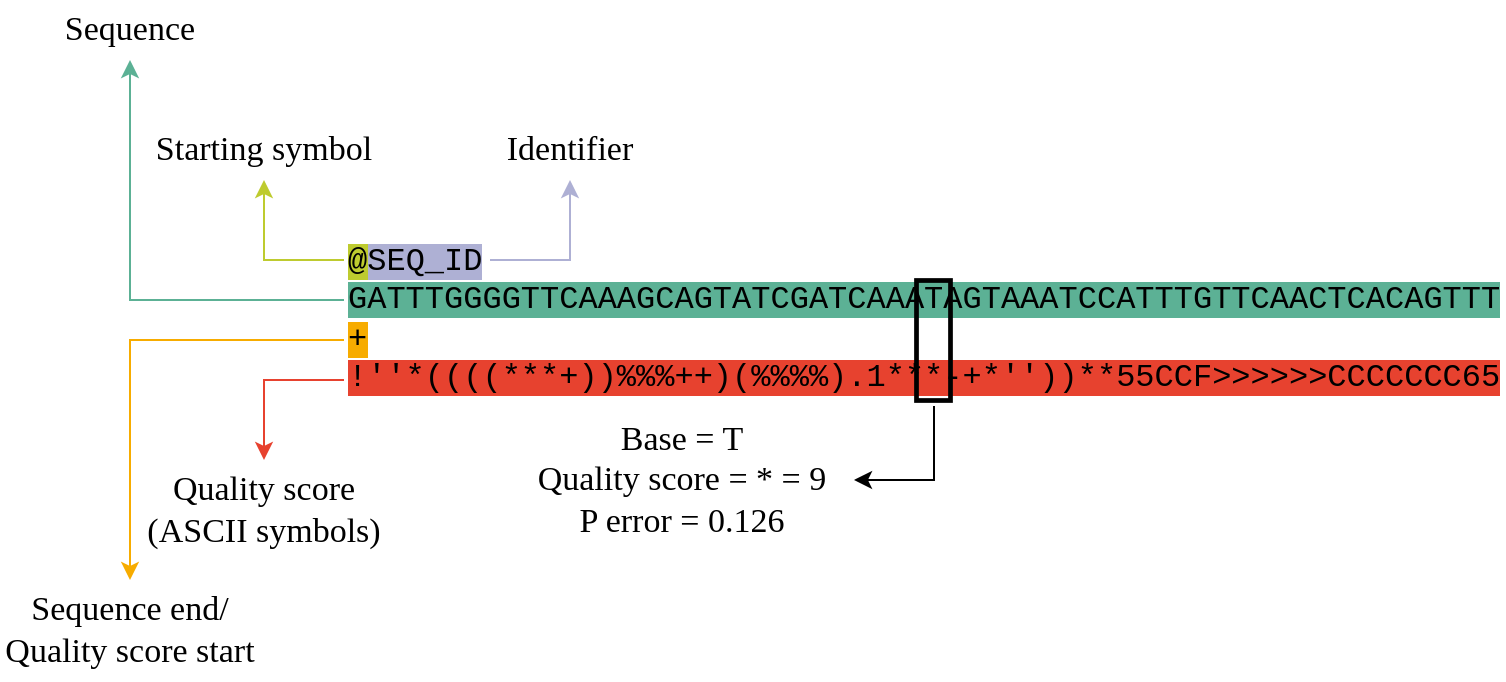 <mxfile version="24.7.12">
  <diagram name="Página-1" id="rSzM8c-a2r8p4KSa2u5v">
    <mxGraphModel dx="933" dy="477" grid="1" gridSize="10" guides="1" tooltips="1" connect="1" arrows="1" fold="1" page="1" pageScale="1" pageWidth="827" pageHeight="1169" math="0" shadow="0">
      <root>
        <mxCell id="0" />
        <mxCell id="1" parent="0" />
        <mxCell id="3mE2riI_z0DmGGPV8gNr-4" value="&lt;font style=&quot;font-size: 16px;&quot; face=&quot;Courier New&quot;&gt;&lt;span style=&quot;background-color: rgb(190, 203, 47);&quot;&gt;@&lt;/span&gt;&lt;span style=&quot;background-color: rgb(174, 176, 212);&quot;&gt;SEQ_ID&lt;/span&gt;&lt;br&gt;&lt;span style=&quot;background-color: rgb(92, 177, 149);&quot;&gt;GATTTGGGGTTCAAAGCAGTATCGATCAAATAGTAAATCCATTTGTTCAACTCACAGTTT&lt;/span&gt;&lt;br&gt;&lt;span style=&quot;background-color: rgb(247, 172, 0);&quot;&gt;+&lt;/span&gt;&lt;br&gt;&lt;span style=&quot;background-color: rgb(231, 66, 47);&quot;&gt;!&#39;&#39;*((((***+))%%%++)(%%%%).1***-+*&#39;&#39;))**55CCF&amp;gt;&amp;gt;&amp;gt;&amp;gt;&amp;gt;&amp;gt;CCCCCCC65&lt;/span&gt;&lt;/font&gt;" style="rounded=0;fillColor=none;strokeColor=none;fontColor=default;labelBackgroundColor=none;whiteSpace=wrap;html=1;align=left;" vertex="1" parent="1">
          <mxGeometry x="210" y="210" width="580" height="80" as="geometry" />
        </mxCell>
        <mxCell id="3mE2riI_z0DmGGPV8gNr-16" value="" style="endArrow=classic;html=1;rounded=0;exitX=-0.004;exitY=0.128;exitDx=0;exitDy=0;exitPerimeter=0;edgeStyle=orthogonalEdgeStyle;strokeColor=#f7ac00;" edge="1" parent="1">
          <mxGeometry width="50" height="50" relative="1" as="geometry">
            <mxPoint x="210" y="260" as="sourcePoint" />
            <mxPoint x="103" y="380" as="targetPoint" />
            <Array as="points">
              <mxPoint x="103" y="260" />
              <mxPoint x="103" y="300" />
            </Array>
          </mxGeometry>
        </mxCell>
        <mxCell id="3mE2riI_z0DmGGPV8gNr-17" value="" style="endArrow=classic;html=1;rounded=0;exitX=-0.004;exitY=0.128;exitDx=0;exitDy=0;exitPerimeter=0;edgeStyle=orthogonalEdgeStyle;strokeColor=#e7422f;" edge="1" parent="1">
          <mxGeometry width="50" height="50" relative="1" as="geometry">
            <mxPoint x="210" y="280" as="sourcePoint" />
            <mxPoint x="170" y="320" as="targetPoint" />
            <Array as="points">
              <mxPoint x="170" y="280" />
              <mxPoint x="170" y="320" />
            </Array>
          </mxGeometry>
        </mxCell>
        <mxCell id="3mE2riI_z0DmGGPV8gNr-18" value="" style="endArrow=classic;html=1;rounded=0;exitX=-0.004;exitY=0.128;exitDx=0;exitDy=0;exitPerimeter=0;edgeStyle=orthogonalEdgeStyle;strokeColor=#5cb195;" edge="1" parent="1">
          <mxGeometry width="50" height="50" relative="1" as="geometry">
            <mxPoint x="210" y="240" as="sourcePoint" />
            <mxPoint x="103" y="120" as="targetPoint" />
            <Array as="points">
              <mxPoint x="103" y="240" />
            </Array>
          </mxGeometry>
        </mxCell>
        <mxCell id="3mE2riI_z0DmGGPV8gNr-19" value="" style="endArrow=classic;html=1;rounded=0;exitX=-0.004;exitY=0.128;exitDx=0;exitDy=0;exitPerimeter=0;edgeStyle=orthogonalEdgeStyle;strokeColor=#becb2f;" edge="1" parent="1">
          <mxGeometry width="50" height="50" relative="1" as="geometry">
            <mxPoint x="210" y="220" as="sourcePoint" />
            <mxPoint x="170" y="180" as="targetPoint" />
            <Array as="points">
              <mxPoint x="170" y="220" />
              <mxPoint x="170" y="180" />
            </Array>
          </mxGeometry>
        </mxCell>
        <mxCell id="3mE2riI_z0DmGGPV8gNr-20" value="Sequence" style="rounded=0;whiteSpace=wrap;html=1;fillColor=none;strokeColor=none;fontFamily=Computer Modern;fontSize=17;" vertex="1" parent="1">
          <mxGeometry x="43" y="90" width="120" height="30" as="geometry" />
        </mxCell>
        <mxCell id="3mE2riI_z0DmGGPV8gNr-21" value="Starting symbol" style="rounded=0;whiteSpace=wrap;html=1;fillColor=none;strokeColor=none;fontFamily=Computer Modern;fontSize=17;" vertex="1" parent="1">
          <mxGeometry x="110" y="150" width="120" height="30" as="geometry" />
        </mxCell>
        <mxCell id="3mE2riI_z0DmGGPV8gNr-23" value="" style="endArrow=classic;html=1;rounded=0;edgeStyle=orthogonalEdgeStyle;strokeColor=#aeb0d4;" edge="1" parent="1">
          <mxGeometry width="50" height="50" relative="1" as="geometry">
            <mxPoint x="283" y="220" as="sourcePoint" />
            <mxPoint x="323" y="180" as="targetPoint" />
            <Array as="points">
              <mxPoint x="283" y="220.03" />
              <mxPoint x="323" y="220.03" />
            </Array>
          </mxGeometry>
        </mxCell>
        <mxCell id="3mE2riI_z0DmGGPV8gNr-24" value="Identifier" style="rounded=0;whiteSpace=wrap;html=1;fillColor=none;strokeColor=none;fontFamily=Computer Modern;fontSize=17;" vertex="1" parent="1">
          <mxGeometry x="263" y="150" width="120" height="30" as="geometry" />
        </mxCell>
        <mxCell id="3mE2riI_z0DmGGPV8gNr-25" value="Sequence end/ Quality score start" style="rounded=0;whiteSpace=wrap;html=1;fillColor=none;strokeColor=none;fontFamily=Computer Modern;fontSize=17;" vertex="1" parent="1">
          <mxGeometry x="38" y="380" width="130" height="50" as="geometry" />
        </mxCell>
        <mxCell id="3mE2riI_z0DmGGPV8gNr-26" value="Quality score&lt;div&gt;(ASCII symbols)&lt;/div&gt;" style="rounded=0;whiteSpace=wrap;html=1;fillColor=none;strokeColor=none;fontFamily=Computer Modern;fontSize=17;" vertex="1" parent="1">
          <mxGeometry x="110" y="320" width="120" height="50" as="geometry" />
        </mxCell>
        <mxCell id="3mE2riI_z0DmGGPV8gNr-28" value="" style="rounded=0;whiteSpace=wrap;html=1;fillColor=none;strokeWidth=2.362;" vertex="1" parent="1">
          <mxGeometry x="496" y="230" width="17" height="60" as="geometry" />
        </mxCell>
        <mxCell id="3mE2riI_z0DmGGPV8gNr-29" value="" style="endArrow=classic;html=1;rounded=0;edgeStyle=orthogonalEdgeStyle;strokeColor=#000000;" edge="1" parent="1">
          <mxGeometry width="50" height="50" relative="1" as="geometry">
            <mxPoint x="505" y="293" as="sourcePoint" />
            <mxPoint x="465" y="330" as="targetPoint" />
            <Array as="points">
              <mxPoint x="505" y="330" />
              <mxPoint x="465" y="330" />
            </Array>
          </mxGeometry>
        </mxCell>
        <mxCell id="3mE2riI_z0DmGGPV8gNr-30" value="Base = T&lt;div&gt;Quality score = * = 9&lt;/div&gt;&lt;div&gt;P error = 0.126&lt;/div&gt;" style="rounded=0;whiteSpace=wrap;html=1;fillColor=none;strokeColor=none;fontFamily=Computer Modern;fontSize=17;" vertex="1" parent="1">
          <mxGeometry x="298" y="300" width="162" height="60" as="geometry" />
        </mxCell>
      </root>
    </mxGraphModel>
  </diagram>
</mxfile>
